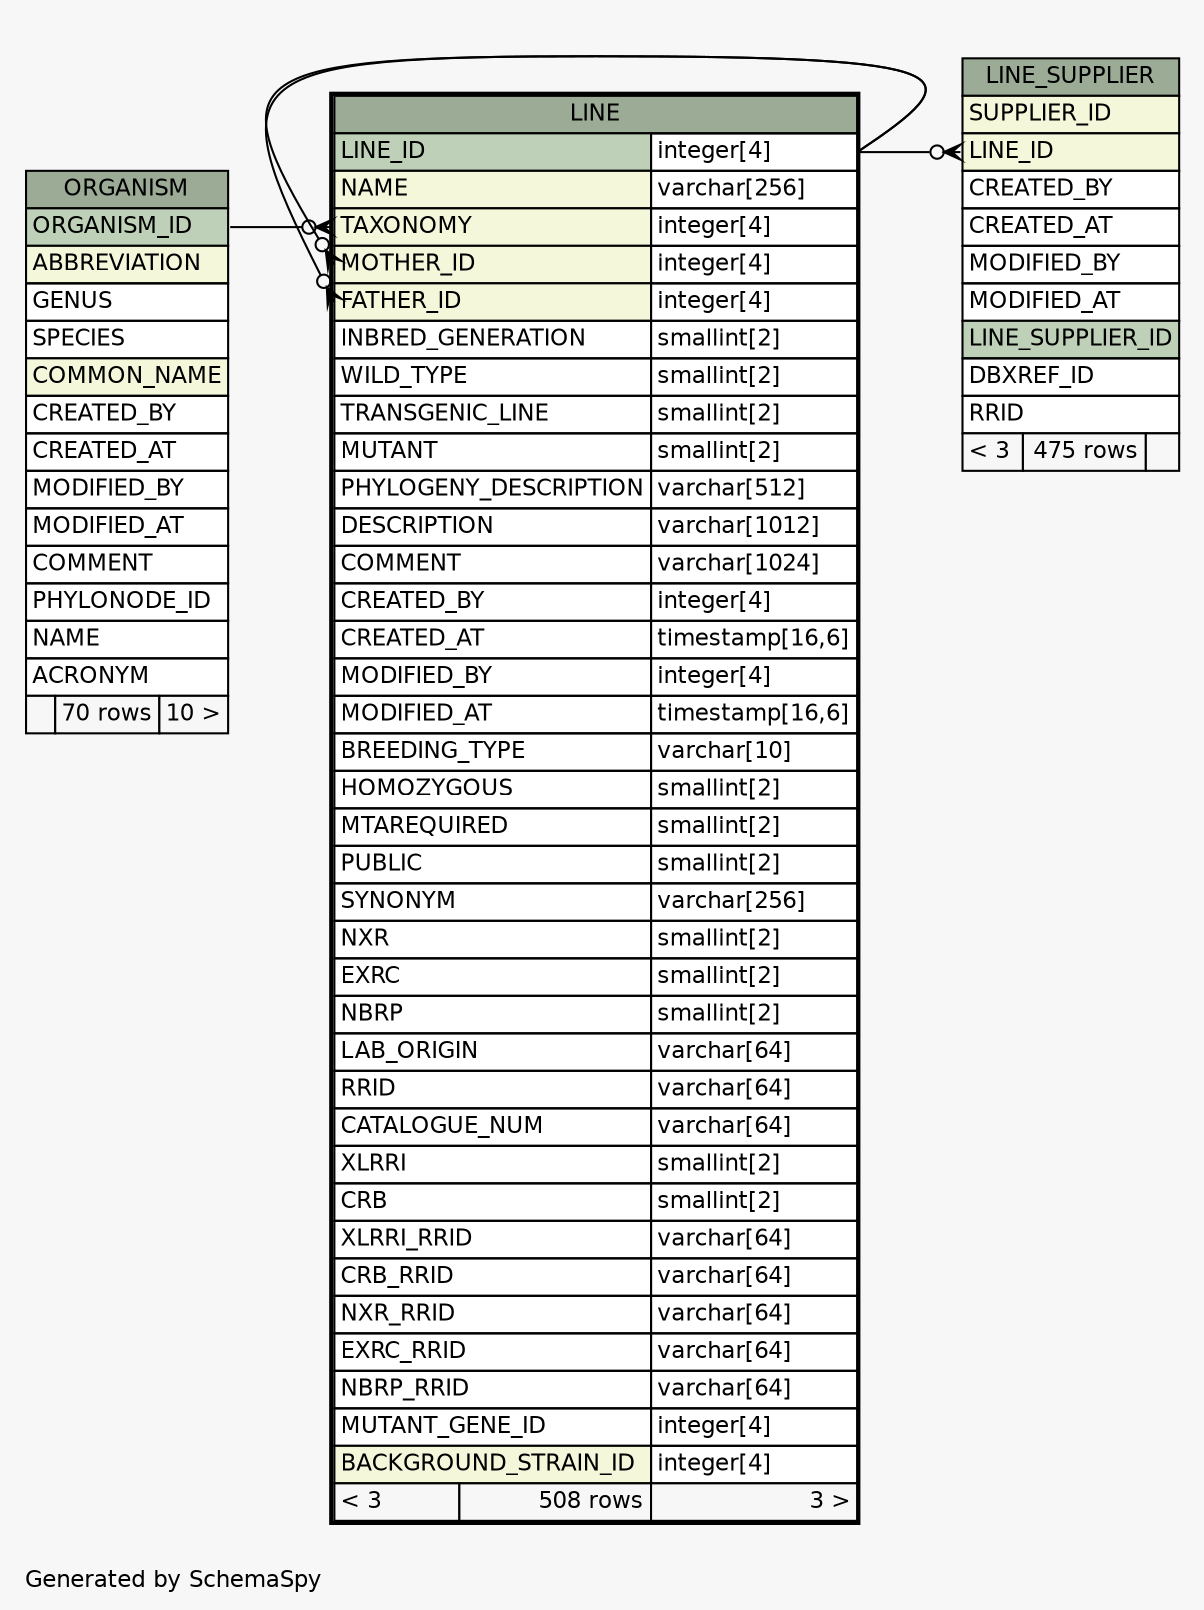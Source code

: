 // dot 2.38.0 on Windows 10 10.0
// SchemaSpy rev Unknown
digraph "oneDegreeRelationshipsDiagram" {
  graph [
    rankdir="RL"
    bgcolor="#f7f7f7"
    label="\nGenerated by SchemaSpy"
    labeljust="l"
    nodesep="0.18"
    ranksep="0.46"
    fontname="Helvetica"
    fontsize="11"
  ];
  node [
    fontname="Helvetica"
    fontsize="11"
    shape="plaintext"
  ];
  edge [
    arrowsize="0.8"
  ];
  "LINE":"FATHER_ID":w -> "LINE":"LINE_ID.type":e [arrowhead=none dir=back arrowtail=crowodot];
  "LINE":"MOTHER_ID":w -> "LINE":"LINE_ID.type":e [arrowhead=none dir=back arrowtail=crowodot];
  "LINE":"TAXONOMY":w -> "ORGANISM":"ORGANISM_ID":e [arrowhead=none dir=back arrowtail=crowodot];
  "LINE_SUPPLIER":"LINE_ID":w -> "LINE":"LINE_ID.type":e [arrowhead=none dir=back arrowtail=crowodot];
  "LINE" [
    label=<
    <TABLE BORDER="2" CELLBORDER="1" CELLSPACING="0" BGCOLOR="#ffffff">
      <TR><TD COLSPAN="3" BGCOLOR="#9bab96" ALIGN="CENTER">LINE</TD></TR>
      <TR><TD PORT="LINE_ID" COLSPAN="2" BGCOLOR="#bed1b8" ALIGN="LEFT">LINE_ID</TD><TD PORT="LINE_ID.type" ALIGN="LEFT">integer[4]</TD></TR>
      <TR><TD PORT="NAME" COLSPAN="2" BGCOLOR="#f4f7da" ALIGN="LEFT">NAME</TD><TD PORT="NAME.type" ALIGN="LEFT">varchar[256]</TD></TR>
      <TR><TD PORT="TAXONOMY" COLSPAN="2" BGCOLOR="#f4f7da" ALIGN="LEFT">TAXONOMY</TD><TD PORT="TAXONOMY.type" ALIGN="LEFT">integer[4]</TD></TR>
      <TR><TD PORT="MOTHER_ID" COLSPAN="2" BGCOLOR="#f4f7da" ALIGN="LEFT">MOTHER_ID</TD><TD PORT="MOTHER_ID.type" ALIGN="LEFT">integer[4]</TD></TR>
      <TR><TD PORT="FATHER_ID" COLSPAN="2" BGCOLOR="#f4f7da" ALIGN="LEFT">FATHER_ID</TD><TD PORT="FATHER_ID.type" ALIGN="LEFT">integer[4]</TD></TR>
      <TR><TD PORT="INBRED_GENERATION" COLSPAN="2" ALIGN="LEFT">INBRED_GENERATION</TD><TD PORT="INBRED_GENERATION.type" ALIGN="LEFT">smallint[2]</TD></TR>
      <TR><TD PORT="WILD_TYPE" COLSPAN="2" ALIGN="LEFT">WILD_TYPE</TD><TD PORT="WILD_TYPE.type" ALIGN="LEFT">smallint[2]</TD></TR>
      <TR><TD PORT="TRANSGENIC_LINE" COLSPAN="2" ALIGN="LEFT">TRANSGENIC_LINE</TD><TD PORT="TRANSGENIC_LINE.type" ALIGN="LEFT">smallint[2]</TD></TR>
      <TR><TD PORT="MUTANT" COLSPAN="2" ALIGN="LEFT">MUTANT</TD><TD PORT="MUTANT.type" ALIGN="LEFT">smallint[2]</TD></TR>
      <TR><TD PORT="PHYLOGENY_DESCRIPTION" COLSPAN="2" ALIGN="LEFT">PHYLOGENY_DESCRIPTION</TD><TD PORT="PHYLOGENY_DESCRIPTION.type" ALIGN="LEFT">varchar[512]</TD></TR>
      <TR><TD PORT="DESCRIPTION" COLSPAN="2" ALIGN="LEFT">DESCRIPTION</TD><TD PORT="DESCRIPTION.type" ALIGN="LEFT">varchar[1012]</TD></TR>
      <TR><TD PORT="COMMENT" COLSPAN="2" ALIGN="LEFT">COMMENT</TD><TD PORT="COMMENT.type" ALIGN="LEFT">varchar[1024]</TD></TR>
      <TR><TD PORT="CREATED_BY" COLSPAN="2" ALIGN="LEFT">CREATED_BY</TD><TD PORT="CREATED_BY.type" ALIGN="LEFT">integer[4]</TD></TR>
      <TR><TD PORT="CREATED_AT" COLSPAN="2" ALIGN="LEFT">CREATED_AT</TD><TD PORT="CREATED_AT.type" ALIGN="LEFT">timestamp[16,6]</TD></TR>
      <TR><TD PORT="MODIFIED_BY" COLSPAN="2" ALIGN="LEFT">MODIFIED_BY</TD><TD PORT="MODIFIED_BY.type" ALIGN="LEFT">integer[4]</TD></TR>
      <TR><TD PORT="MODIFIED_AT" COLSPAN="2" ALIGN="LEFT">MODIFIED_AT</TD><TD PORT="MODIFIED_AT.type" ALIGN="LEFT">timestamp[16,6]</TD></TR>
      <TR><TD PORT="BREEDING_TYPE" COLSPAN="2" ALIGN="LEFT">BREEDING_TYPE</TD><TD PORT="BREEDING_TYPE.type" ALIGN="LEFT">varchar[10]</TD></TR>
      <TR><TD PORT="HOMOZYGOUS" COLSPAN="2" ALIGN="LEFT">HOMOZYGOUS</TD><TD PORT="HOMOZYGOUS.type" ALIGN="LEFT">smallint[2]</TD></TR>
      <TR><TD PORT="MTAREQUIRED" COLSPAN="2" ALIGN="LEFT">MTAREQUIRED</TD><TD PORT="MTAREQUIRED.type" ALIGN="LEFT">smallint[2]</TD></TR>
      <TR><TD PORT="PUBLIC" COLSPAN="2" ALIGN="LEFT">PUBLIC</TD><TD PORT="PUBLIC.type" ALIGN="LEFT">smallint[2]</TD></TR>
      <TR><TD PORT="SYNONYM" COLSPAN="2" ALIGN="LEFT">SYNONYM</TD><TD PORT="SYNONYM.type" ALIGN="LEFT">varchar[256]</TD></TR>
      <TR><TD PORT="NXR" COLSPAN="2" ALIGN="LEFT">NXR</TD><TD PORT="NXR.type" ALIGN="LEFT">smallint[2]</TD></TR>
      <TR><TD PORT="EXRC" COLSPAN="2" ALIGN="LEFT">EXRC</TD><TD PORT="EXRC.type" ALIGN="LEFT">smallint[2]</TD></TR>
      <TR><TD PORT="NBRP" COLSPAN="2" ALIGN="LEFT">NBRP</TD><TD PORT="NBRP.type" ALIGN="LEFT">smallint[2]</TD></TR>
      <TR><TD PORT="LAB_ORIGIN" COLSPAN="2" ALIGN="LEFT">LAB_ORIGIN</TD><TD PORT="LAB_ORIGIN.type" ALIGN="LEFT">varchar[64]</TD></TR>
      <TR><TD PORT="RRID" COLSPAN="2" ALIGN="LEFT">RRID</TD><TD PORT="RRID.type" ALIGN="LEFT">varchar[64]</TD></TR>
      <TR><TD PORT="CATALOGUE_NUM" COLSPAN="2" ALIGN="LEFT">CATALOGUE_NUM</TD><TD PORT="CATALOGUE_NUM.type" ALIGN="LEFT">varchar[64]</TD></TR>
      <TR><TD PORT="XLRRI" COLSPAN="2" ALIGN="LEFT">XLRRI</TD><TD PORT="XLRRI.type" ALIGN="LEFT">smallint[2]</TD></TR>
      <TR><TD PORT="CRB" COLSPAN="2" ALIGN="LEFT">CRB</TD><TD PORT="CRB.type" ALIGN="LEFT">smallint[2]</TD></TR>
      <TR><TD PORT="XLRRI_RRID" COLSPAN="2" ALIGN="LEFT">XLRRI_RRID</TD><TD PORT="XLRRI_RRID.type" ALIGN="LEFT">varchar[64]</TD></TR>
      <TR><TD PORT="CRB_RRID" COLSPAN="2" ALIGN="LEFT">CRB_RRID</TD><TD PORT="CRB_RRID.type" ALIGN="LEFT">varchar[64]</TD></TR>
      <TR><TD PORT="NXR_RRID" COLSPAN="2" ALIGN="LEFT">NXR_RRID</TD><TD PORT="NXR_RRID.type" ALIGN="LEFT">varchar[64]</TD></TR>
      <TR><TD PORT="EXRC_RRID" COLSPAN="2" ALIGN="LEFT">EXRC_RRID</TD><TD PORT="EXRC_RRID.type" ALIGN="LEFT">varchar[64]</TD></TR>
      <TR><TD PORT="NBRP_RRID" COLSPAN="2" ALIGN="LEFT">NBRP_RRID</TD><TD PORT="NBRP_RRID.type" ALIGN="LEFT">varchar[64]</TD></TR>
      <TR><TD PORT="MUTANT_GENE_ID" COLSPAN="2" ALIGN="LEFT">MUTANT_GENE_ID</TD><TD PORT="MUTANT_GENE_ID.type" ALIGN="LEFT">integer[4]</TD></TR>
      <TR><TD PORT="BACKGROUND_STRAIN_ID" COLSPAN="2" BGCOLOR="#f4f7da" ALIGN="LEFT">BACKGROUND_STRAIN_ID</TD><TD PORT="BACKGROUND_STRAIN_ID.type" ALIGN="LEFT">integer[4]</TD></TR>
      <TR><TD ALIGN="LEFT" BGCOLOR="#f7f7f7">&lt; 3</TD><TD ALIGN="RIGHT" BGCOLOR="#f7f7f7">508 rows</TD><TD ALIGN="RIGHT" BGCOLOR="#f7f7f7">3 &gt;</TD></TR>
    </TABLE>>
    URL="LINE.html"
    tooltip="LINE"
  ];
  "LINE_SUPPLIER" [
    label=<
    <TABLE BORDER="0" CELLBORDER="1" CELLSPACING="0" BGCOLOR="#ffffff">
      <TR><TD COLSPAN="3" BGCOLOR="#9bab96" ALIGN="CENTER">LINE_SUPPLIER</TD></TR>
      <TR><TD PORT="SUPPLIER_ID" COLSPAN="3" BGCOLOR="#f4f7da" ALIGN="LEFT">SUPPLIER_ID</TD></TR>
      <TR><TD PORT="LINE_ID" COLSPAN="3" BGCOLOR="#f4f7da" ALIGN="LEFT">LINE_ID</TD></TR>
      <TR><TD PORT="CREATED_BY" COLSPAN="3" ALIGN="LEFT">CREATED_BY</TD></TR>
      <TR><TD PORT="CREATED_AT" COLSPAN="3" ALIGN="LEFT">CREATED_AT</TD></TR>
      <TR><TD PORT="MODIFIED_BY" COLSPAN="3" ALIGN="LEFT">MODIFIED_BY</TD></TR>
      <TR><TD PORT="MODIFIED_AT" COLSPAN="3" ALIGN="LEFT">MODIFIED_AT</TD></TR>
      <TR><TD PORT="LINE_SUPPLIER_ID" COLSPAN="3" BGCOLOR="#bed1b8" ALIGN="LEFT">LINE_SUPPLIER_ID</TD></TR>
      <TR><TD PORT="DBXREF_ID" COLSPAN="3" ALIGN="LEFT">DBXREF_ID</TD></TR>
      <TR><TD PORT="RRID" COLSPAN="3" ALIGN="LEFT">RRID</TD></TR>
      <TR><TD ALIGN="LEFT" BGCOLOR="#f7f7f7">&lt; 3</TD><TD ALIGN="RIGHT" BGCOLOR="#f7f7f7">475 rows</TD><TD ALIGN="RIGHT" BGCOLOR="#f7f7f7">  </TD></TR>
    </TABLE>>
    URL="LINE_SUPPLIER.html"
    tooltip="LINE_SUPPLIER"
  ];
  "ORGANISM" [
    label=<
    <TABLE BORDER="0" CELLBORDER="1" CELLSPACING="0" BGCOLOR="#ffffff">
      <TR><TD COLSPAN="3" BGCOLOR="#9bab96" ALIGN="CENTER">ORGANISM</TD></TR>
      <TR><TD PORT="ORGANISM_ID" COLSPAN="3" BGCOLOR="#bed1b8" ALIGN="LEFT">ORGANISM_ID</TD></TR>
      <TR><TD PORT="ABBREVIATION" COLSPAN="3" BGCOLOR="#f4f7da" ALIGN="LEFT">ABBREVIATION</TD></TR>
      <TR><TD PORT="GENUS" COLSPAN="3" ALIGN="LEFT">GENUS</TD></TR>
      <TR><TD PORT="SPECIES" COLSPAN="3" ALIGN="LEFT">SPECIES</TD></TR>
      <TR><TD PORT="COMMON_NAME" COLSPAN="3" BGCOLOR="#f4f7da" ALIGN="LEFT">COMMON_NAME</TD></TR>
      <TR><TD PORT="CREATED_BY" COLSPAN="3" ALIGN="LEFT">CREATED_BY</TD></TR>
      <TR><TD PORT="CREATED_AT" COLSPAN="3" ALIGN="LEFT">CREATED_AT</TD></TR>
      <TR><TD PORT="MODIFIED_BY" COLSPAN="3" ALIGN="LEFT">MODIFIED_BY</TD></TR>
      <TR><TD PORT="MODIFIED_AT" COLSPAN="3" ALIGN="LEFT">MODIFIED_AT</TD></TR>
      <TR><TD PORT="COMMENT" COLSPAN="3" ALIGN="LEFT">COMMENT</TD></TR>
      <TR><TD PORT="PHYLONODE_ID" COLSPAN="3" ALIGN="LEFT">PHYLONODE_ID</TD></TR>
      <TR><TD PORT="NAME" COLSPAN="3" ALIGN="LEFT">NAME</TD></TR>
      <TR><TD PORT="ACRONYM" COLSPAN="3" ALIGN="LEFT">ACRONYM</TD></TR>
      <TR><TD ALIGN="LEFT" BGCOLOR="#f7f7f7">  </TD><TD ALIGN="RIGHT" BGCOLOR="#f7f7f7">70 rows</TD><TD ALIGN="RIGHT" BGCOLOR="#f7f7f7">10 &gt;</TD></TR>
    </TABLE>>
    URL="ORGANISM.html"
    tooltip="ORGANISM"
  ];
}
